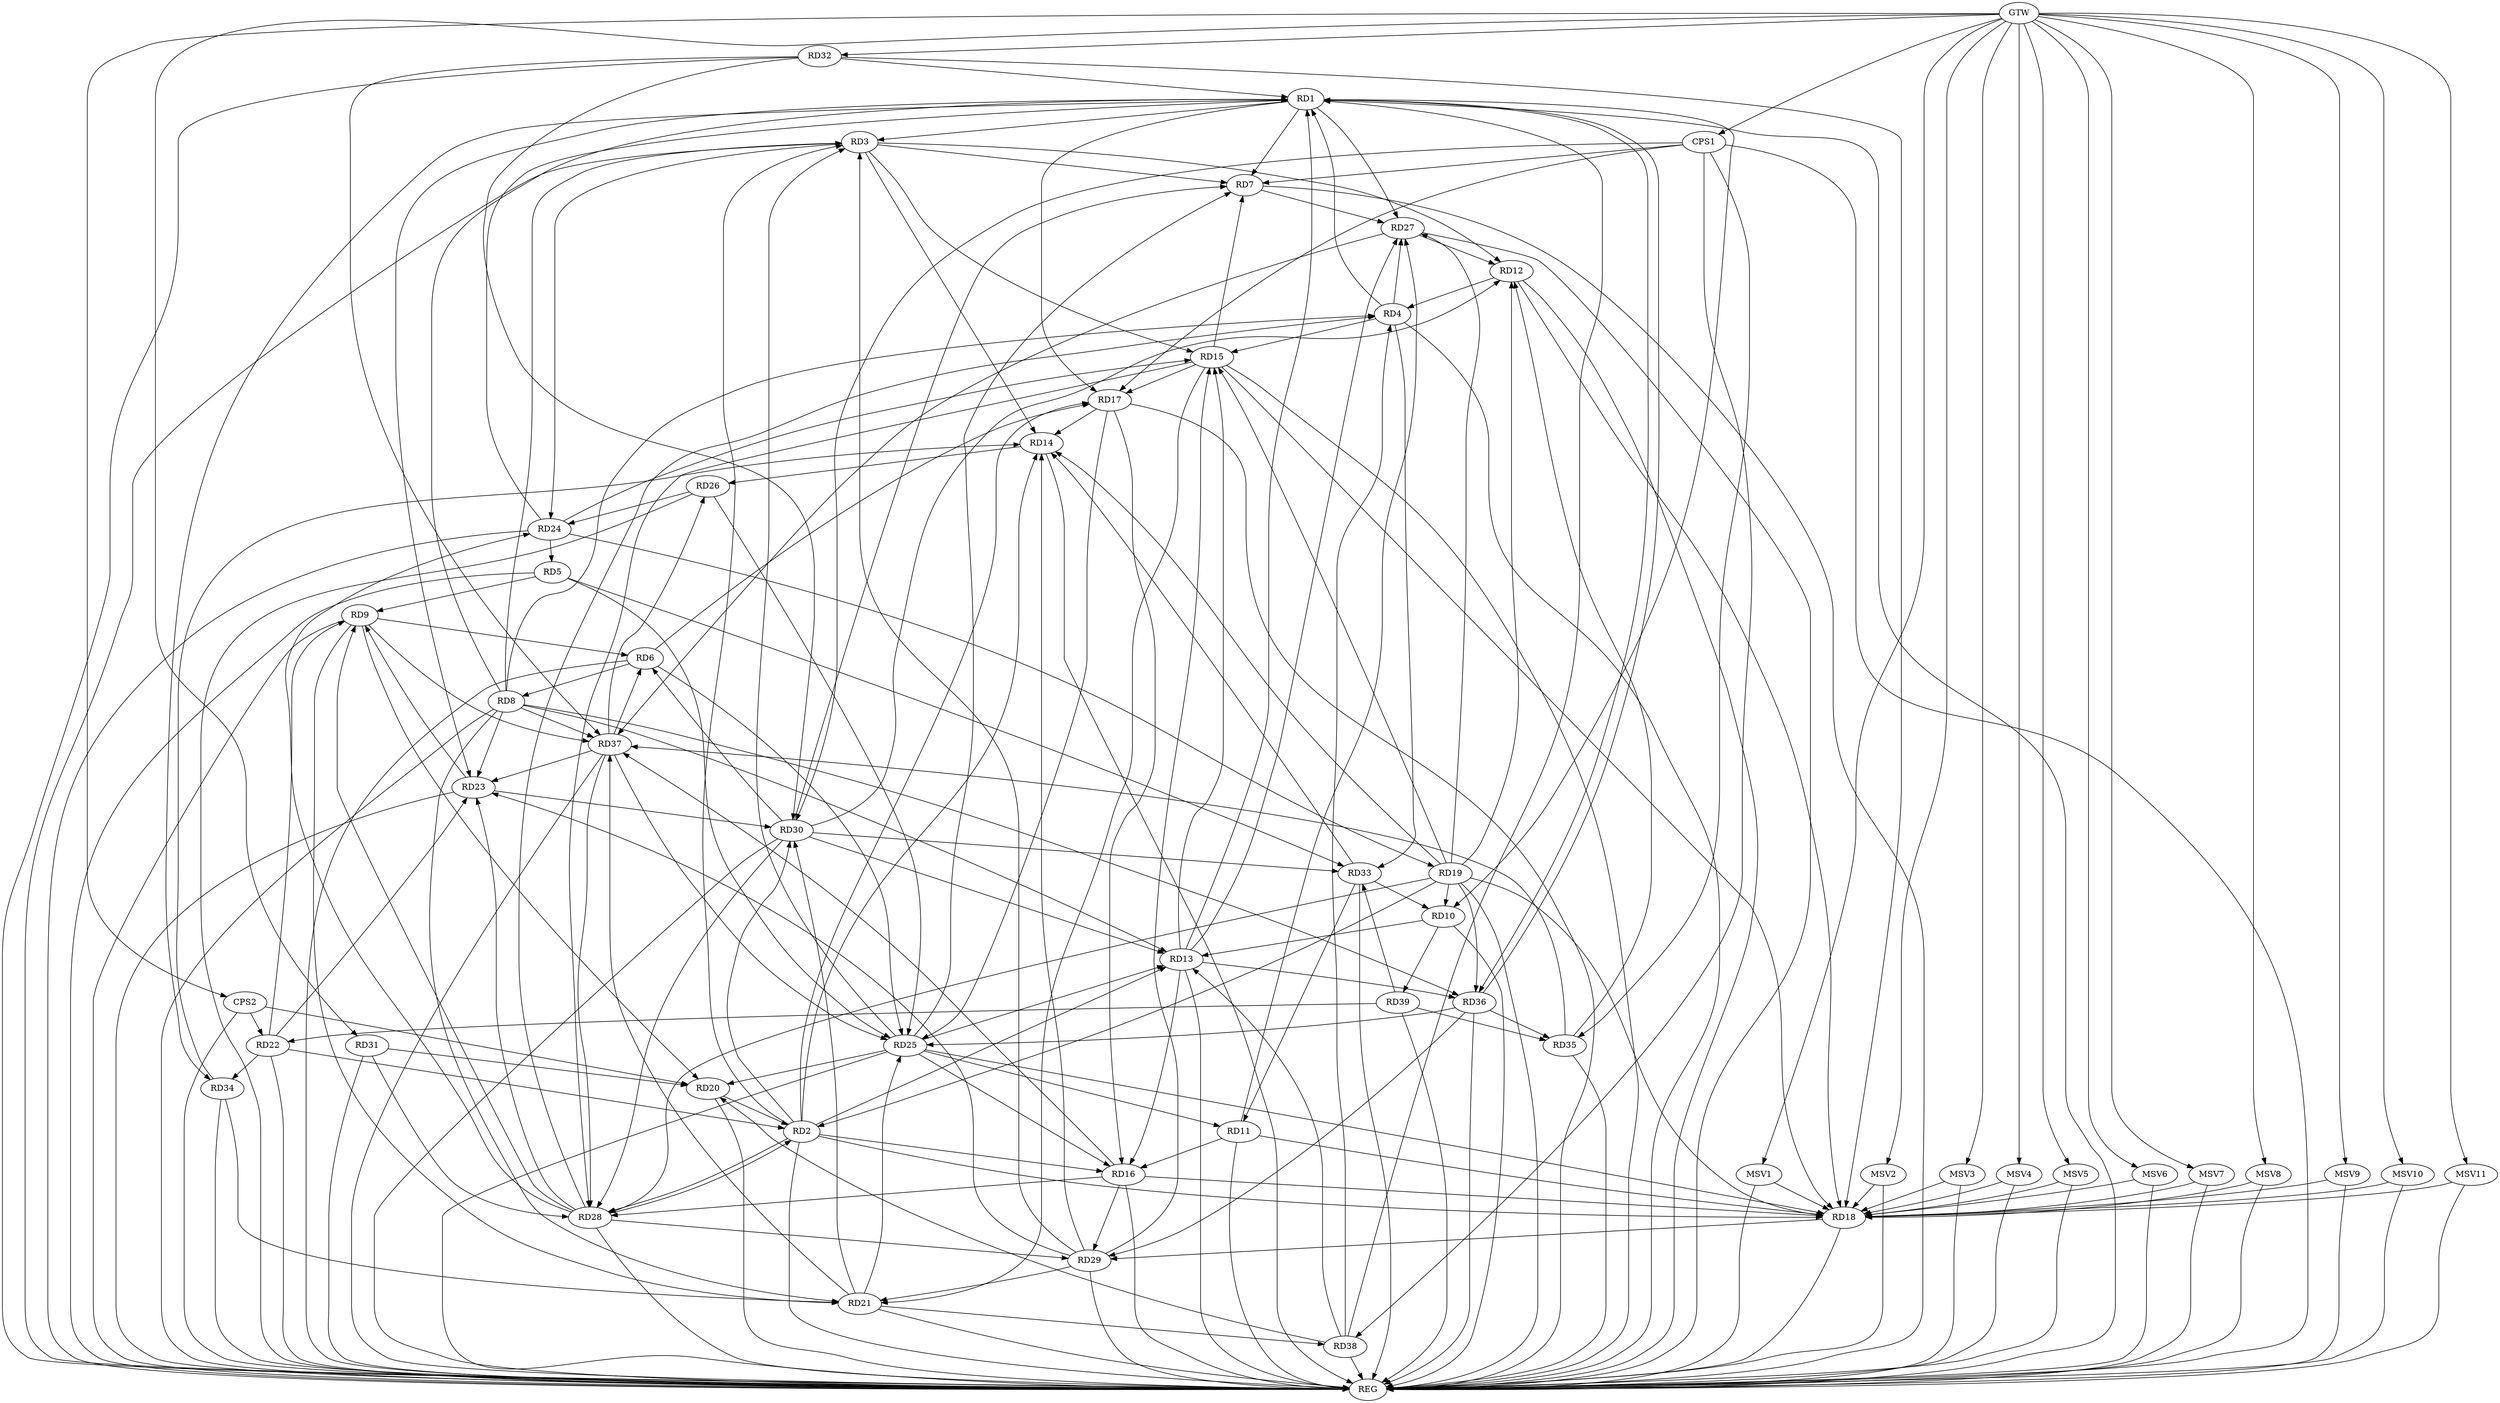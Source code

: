 strict digraph G {
  RD1 [ label="RD1" ];
  RD2 [ label="RD2" ];
  RD3 [ label="RD3" ];
  RD4 [ label="RD4" ];
  RD5 [ label="RD5" ];
  RD6 [ label="RD6" ];
  RD7 [ label="RD7" ];
  RD8 [ label="RD8" ];
  RD9 [ label="RD9" ];
  RD10 [ label="RD10" ];
  RD11 [ label="RD11" ];
  RD12 [ label="RD12" ];
  RD13 [ label="RD13" ];
  RD14 [ label="RD14" ];
  RD15 [ label="RD15" ];
  RD16 [ label="RD16" ];
  RD17 [ label="RD17" ];
  RD18 [ label="RD18" ];
  RD19 [ label="RD19" ];
  RD20 [ label="RD20" ];
  RD21 [ label="RD21" ];
  RD22 [ label="RD22" ];
  RD23 [ label="RD23" ];
  RD24 [ label="RD24" ];
  RD25 [ label="RD25" ];
  RD26 [ label="RD26" ];
  RD27 [ label="RD27" ];
  RD28 [ label="RD28" ];
  RD29 [ label="RD29" ];
  RD30 [ label="RD30" ];
  RD31 [ label="RD31" ];
  RD32 [ label="RD32" ];
  RD33 [ label="RD33" ];
  RD34 [ label="RD34" ];
  RD35 [ label="RD35" ];
  RD36 [ label="RD36" ];
  RD37 [ label="RD37" ];
  RD38 [ label="RD38" ];
  RD39 [ label="RD39" ];
  CPS1 [ label="CPS1" ];
  CPS2 [ label="CPS2" ];
  GTW [ label="GTW" ];
  REG [ label="REG" ];
  MSV1 [ label="MSV1" ];
  MSV2 [ label="MSV2" ];
  MSV3 [ label="MSV3" ];
  MSV4 [ label="MSV4" ];
  MSV5 [ label="MSV5" ];
  MSV6 [ label="MSV6" ];
  MSV7 [ label="MSV7" ];
  MSV8 [ label="MSV8" ];
  MSV9 [ label="MSV9" ];
  MSV10 [ label="MSV10" ];
  MSV11 [ label="MSV11" ];
  RD1 -> RD3;
  RD4 -> RD1;
  RD1 -> RD7;
  RD8 -> RD1;
  RD1 -> RD10;
  RD13 -> RD1;
  RD1 -> RD17;
  RD1 -> RD23;
  RD24 -> RD1;
  RD1 -> RD27;
  RD32 -> RD1;
  RD1 -> RD34;
  RD1 -> RD36;
  RD36 -> RD1;
  RD38 -> RD1;
  RD2 -> RD3;
  RD2 -> RD13;
  RD2 -> RD14;
  RD2 -> RD16;
  RD2 -> RD17;
  RD2 -> RD18;
  RD19 -> RD2;
  RD20 -> RD2;
  RD22 -> RD2;
  RD2 -> RD28;
  RD28 -> RD2;
  RD2 -> RD30;
  RD3 -> RD7;
  RD8 -> RD3;
  RD3 -> RD12;
  RD3 -> RD14;
  RD3 -> RD15;
  RD3 -> RD24;
  RD25 -> RD3;
  RD29 -> RD3;
  RD8 -> RD4;
  RD12 -> RD4;
  RD4 -> RD15;
  RD4 -> RD27;
  RD28 -> RD4;
  RD4 -> RD33;
  RD38 -> RD4;
  RD5 -> RD9;
  RD24 -> RD5;
  RD5 -> RD25;
  RD5 -> RD33;
  RD6 -> RD8;
  RD9 -> RD6;
  RD6 -> RD17;
  RD6 -> RD25;
  RD30 -> RD6;
  RD37 -> RD6;
  RD15 -> RD7;
  RD25 -> RD7;
  RD7 -> RD27;
  RD30 -> RD7;
  RD8 -> RD13;
  RD8 -> RD21;
  RD8 -> RD23;
  RD8 -> RD36;
  RD8 -> RD37;
  RD9 -> RD20;
  RD9 -> RD21;
  RD22 -> RD9;
  RD23 -> RD9;
  RD28 -> RD9;
  RD9 -> RD37;
  RD10 -> RD13;
  RD19 -> RD10;
  RD33 -> RD10;
  RD10 -> RD39;
  RD11 -> RD16;
  RD11 -> RD18;
  RD25 -> RD11;
  RD11 -> RD27;
  RD33 -> RD11;
  RD12 -> RD18;
  RD19 -> RD12;
  RD27 -> RD12;
  RD30 -> RD12;
  RD35 -> RD12;
  RD13 -> RD15;
  RD13 -> RD16;
  RD25 -> RD13;
  RD13 -> RD27;
  RD30 -> RD13;
  RD13 -> RD36;
  RD38 -> RD13;
  RD17 -> RD14;
  RD19 -> RD14;
  RD14 -> RD26;
  RD29 -> RD14;
  RD33 -> RD14;
  RD34 -> RD14;
  RD15 -> RD17;
  RD15 -> RD18;
  RD19 -> RD15;
  RD15 -> RD21;
  RD24 -> RD15;
  RD15 -> RD28;
  RD29 -> RD15;
  RD17 -> RD16;
  RD16 -> RD18;
  RD25 -> RD16;
  RD16 -> RD28;
  RD16 -> RD29;
  RD16 -> RD37;
  RD17 -> RD25;
  RD19 -> RD18;
  RD25 -> RD18;
  RD18 -> RD29;
  RD32 -> RD18;
  RD24 -> RD19;
  RD19 -> RD27;
  RD19 -> RD28;
  RD19 -> RD36;
  RD25 -> RD20;
  RD31 -> RD20;
  RD38 -> RD20;
  RD21 -> RD25;
  RD29 -> RD21;
  RD21 -> RD30;
  RD34 -> RD21;
  RD21 -> RD37;
  RD21 -> RD38;
  RD22 -> RD23;
  RD22 -> RD34;
  RD39 -> RD22;
  RD28 -> RD23;
  RD29 -> RD23;
  RD23 -> RD30;
  RD37 -> RD23;
  RD26 -> RD24;
  RD28 -> RD24;
  RD26 -> RD25;
  RD36 -> RD25;
  RD37 -> RD25;
  RD37 -> RD26;
  RD27 -> RD37;
  RD28 -> RD29;
  RD30 -> RD28;
  RD31 -> RD28;
  RD37 -> RD28;
  RD36 -> RD29;
  RD32 -> RD30;
  RD30 -> RD33;
  RD32 -> RD37;
  RD39 -> RD33;
  RD36 -> RD35;
  RD35 -> RD37;
  RD39 -> RD35;
  CPS1 -> RD38;
  CPS1 -> RD30;
  CPS1 -> RD17;
  CPS1 -> RD7;
  CPS1 -> RD35;
  CPS2 -> RD22;
  CPS2 -> RD20;
  GTW -> RD31;
  GTW -> RD32;
  GTW -> CPS1;
  GTW -> CPS2;
  RD1 -> REG;
  RD2 -> REG;
  RD3 -> REG;
  RD4 -> REG;
  RD5 -> REG;
  RD6 -> REG;
  RD7 -> REG;
  RD8 -> REG;
  RD9 -> REG;
  RD10 -> REG;
  RD11 -> REG;
  RD12 -> REG;
  RD13 -> REG;
  RD14 -> REG;
  RD15 -> REG;
  RD16 -> REG;
  RD17 -> REG;
  RD18 -> REG;
  RD19 -> REG;
  RD20 -> REG;
  RD21 -> REG;
  RD22 -> REG;
  RD23 -> REG;
  RD24 -> REG;
  RD25 -> REG;
  RD26 -> REG;
  RD27 -> REG;
  RD28 -> REG;
  RD29 -> REG;
  RD30 -> REG;
  RD31 -> REG;
  RD32 -> REG;
  RD33 -> REG;
  RD34 -> REG;
  RD35 -> REG;
  RD36 -> REG;
  RD37 -> REG;
  RD38 -> REG;
  RD39 -> REG;
  CPS1 -> REG;
  CPS2 -> REG;
  MSV1 -> RD18;
  MSV2 -> RD18;
  MSV3 -> RD18;
  MSV4 -> RD18;
  MSV5 -> RD18;
  MSV6 -> RD18;
  MSV7 -> RD18;
  MSV8 -> RD18;
  GTW -> MSV1;
  MSV1 -> REG;
  GTW -> MSV2;
  MSV2 -> REG;
  GTW -> MSV3;
  MSV3 -> REG;
  GTW -> MSV4;
  MSV4 -> REG;
  GTW -> MSV5;
  MSV5 -> REG;
  GTW -> MSV6;
  MSV6 -> REG;
  GTW -> MSV7;
  MSV7 -> REG;
  GTW -> MSV8;
  MSV8 -> REG;
  MSV9 -> RD18;
  MSV10 -> RD18;
  MSV11 -> RD18;
  GTW -> MSV9;
  MSV9 -> REG;
  GTW -> MSV10;
  MSV10 -> REG;
  GTW -> MSV11;
  MSV11 -> REG;
}
